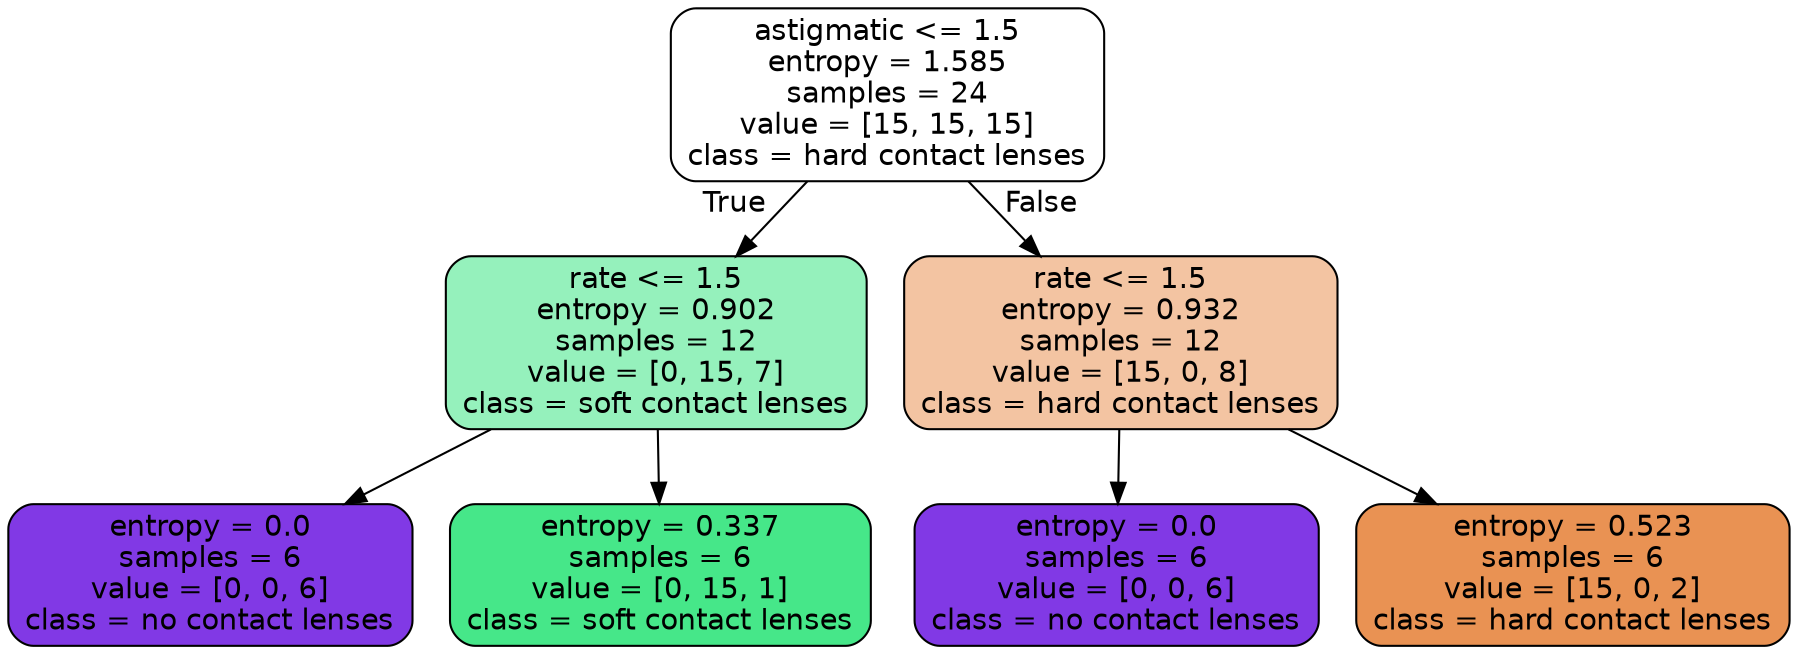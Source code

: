 digraph Tree {
node [shape=box, style="filled, rounded", color="black", fontname=helvetica] ;
edge [fontname=helvetica] ;
0 [label="astigmatic <= 1.5\nentropy = 1.585\nsamples = 24\nvalue = [15, 15, 15]\nclass = hard contact lenses", fillcolor="#e5813900"] ;
1 [label="rate <= 1.5\nentropy = 0.902\nsamples = 12\nvalue = [0, 15, 7]\nclass = soft contact lenses", fillcolor="#39e58188"] ;
0 -> 1 [labeldistance=2.5, labelangle=45, headlabel="True"] ;
2 [label="entropy = 0.0\nsamples = 6\nvalue = [0, 0, 6]\nclass = no contact lenses", fillcolor="#8139e5ff"] ;
1 -> 2 ;
3 [label="entropy = 0.337\nsamples = 6\nvalue = [0, 15, 1]\nclass = soft contact lenses", fillcolor="#39e581ee"] ;
1 -> 3 ;
4 [label="rate <= 1.5\nentropy = 0.932\nsamples = 12\nvalue = [15, 0, 8]\nclass = hard contact lenses", fillcolor="#e5813977"] ;
0 -> 4 [labeldistance=2.5, labelangle=-45, headlabel="False"] ;
5 [label="entropy = 0.0\nsamples = 6\nvalue = [0, 0, 6]\nclass = no contact lenses", fillcolor="#8139e5ff"] ;
4 -> 5 ;
6 [label="entropy = 0.523\nsamples = 6\nvalue = [15, 0, 2]\nclass = hard contact lenses", fillcolor="#e58139dd"] ;
4 -> 6 ;
}